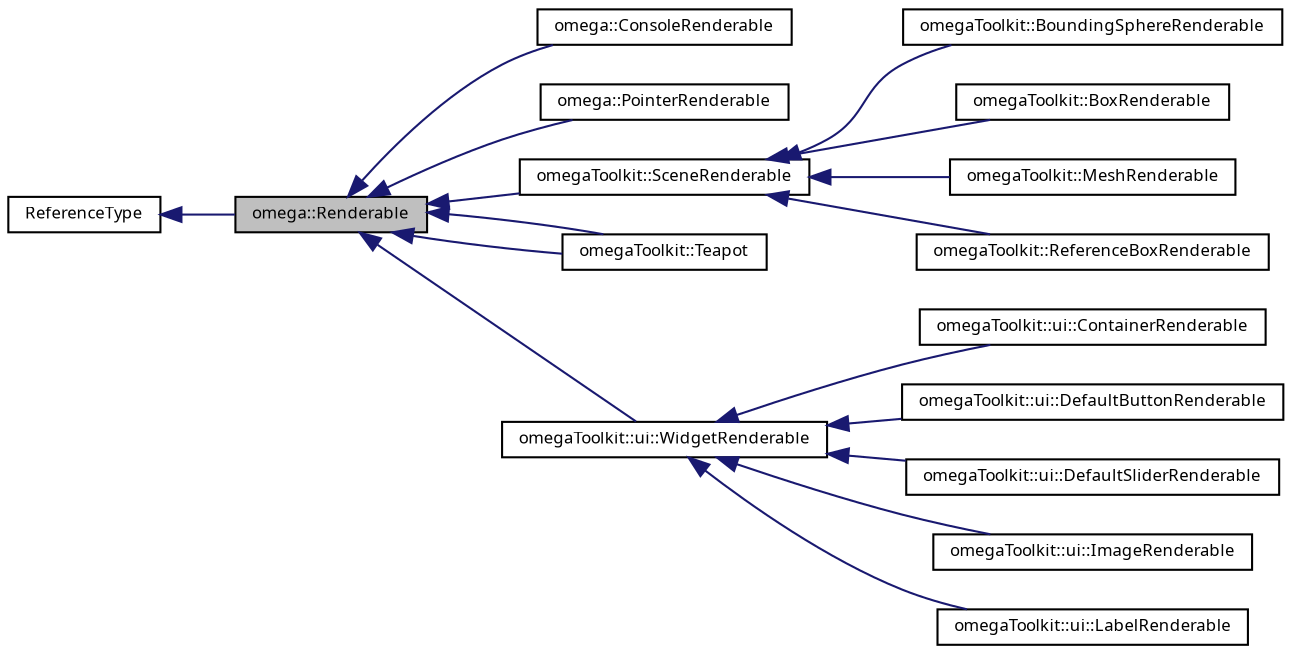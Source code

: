 digraph G
{
  bgcolor="transparent";
  edge [fontname="FreeSans.ttf",fontsize="8",labelfontname="FreeSans.ttf",labelfontsize="8"];
  node [fontname="FreeSans.ttf",fontsize="8",shape=record];
  rankdir=LR;
  Node1 [label="omega::Renderable",height=0.2,width=0.4,color="black", fillcolor="grey75", style="filled" fontcolor="black"];
  Node2 -> Node1 [dir=back,color="midnightblue",fontsize="8",style="solid",fontname="FreeSans.ttf"];
  Node2 [label="ReferenceType",height=0.2,width=0.4,color="black",URL="$class_reference_type.html"];
  Node1 -> Node3 [dir=back,color="midnightblue",fontsize="8",style="solid",fontname="FreeSans.ttf"];
  Node3 [label="omega::ConsoleRenderable",height=0.2,width=0.4,color="black",URL="$classomega_1_1_console_renderable.html"];
  Node1 -> Node4 [dir=back,color="midnightblue",fontsize="8",style="solid",fontname="FreeSans.ttf"];
  Node4 [label="omega::PointerRenderable",height=0.2,width=0.4,color="black",URL="$classomega_1_1_pointer_renderable.html"];
  Node1 -> Node5 [dir=back,color="midnightblue",fontsize="8",style="solid",fontname="FreeSans.ttf"];
  Node5 [label="omegaToolkit::SceneRenderable",height=0.2,width=0.4,color="black",URL="$classomega_toolkit_1_1_scene_renderable.html"];
  Node5 -> Node6 [dir=back,color="midnightblue",fontsize="8",style="solid",fontname="FreeSans.ttf"];
  Node6 [label="omegaToolkit::BoundingSphereRenderable",height=0.2,width=0.4,color="black",URL="$classomega_toolkit_1_1_bounding_sphere_renderable.html"];
  Node5 -> Node7 [dir=back,color="midnightblue",fontsize="8",style="solid",fontname="FreeSans.ttf"];
  Node7 [label="omegaToolkit::BoxRenderable",height=0.2,width=0.4,color="black",URL="$classomega_toolkit_1_1_box_renderable.html"];
  Node5 -> Node8 [dir=back,color="midnightblue",fontsize="8",style="solid",fontname="FreeSans.ttf"];
  Node8 [label="omegaToolkit::MeshRenderable",height=0.2,width=0.4,color="black",URL="$classomega_toolkit_1_1_mesh_renderable.html"];
  Node5 -> Node9 [dir=back,color="midnightblue",fontsize="8",style="solid",fontname="FreeSans.ttf"];
  Node9 [label="omegaToolkit::ReferenceBoxRenderable",height=0.2,width=0.4,color="black",URL="$classomega_toolkit_1_1_reference_box_renderable.html"];
  Node1 -> Node10 [dir=back,color="midnightblue",fontsize="8",style="solid",fontname="FreeSans.ttf"];
  Node10 [label="omegaToolkit::Teapot",height=0.2,width=0.4,color="black",URL="$classomega_toolkit_1_1_teapot.html"];
  Node1 -> Node10 [dir=back,color="midnightblue",fontsize="8",style="solid",fontname="FreeSans.ttf"];
  Node1 -> Node11 [dir=back,color="midnightblue",fontsize="8",style="solid",fontname="FreeSans.ttf"];
  Node11 [label="omegaToolkit::ui::WidgetRenderable",height=0.2,width=0.4,color="black",URL="$classomega_toolkit_1_1ui_1_1_widget_renderable.html"];
  Node11 -> Node12 [dir=back,color="midnightblue",fontsize="8",style="solid",fontname="FreeSans.ttf"];
  Node12 [label="omegaToolkit::ui::ContainerRenderable",height=0.2,width=0.4,color="black",URL="$classomega_toolkit_1_1ui_1_1_container_renderable.html"];
  Node11 -> Node13 [dir=back,color="midnightblue",fontsize="8",style="solid",fontname="FreeSans.ttf"];
  Node13 [label="omegaToolkit::ui::DefaultButtonRenderable",height=0.2,width=0.4,color="black",URL="$classomega_toolkit_1_1ui_1_1_default_button_renderable.html"];
  Node11 -> Node14 [dir=back,color="midnightblue",fontsize="8",style="solid",fontname="FreeSans.ttf"];
  Node14 [label="omegaToolkit::ui::DefaultSliderRenderable",height=0.2,width=0.4,color="black",URL="$classomega_toolkit_1_1ui_1_1_default_slider_renderable.html"];
  Node11 -> Node15 [dir=back,color="midnightblue",fontsize="8",style="solid",fontname="FreeSans.ttf"];
  Node15 [label="omegaToolkit::ui::ImageRenderable",height=0.2,width=0.4,color="black",URL="$classomega_toolkit_1_1ui_1_1_image_renderable.html"];
  Node11 -> Node16 [dir=back,color="midnightblue",fontsize="8",style="solid",fontname="FreeSans.ttf"];
  Node16 [label="omegaToolkit::ui::LabelRenderable",height=0.2,width=0.4,color="black",URL="$classomega_toolkit_1_1ui_1_1_label_renderable.html"];
}
